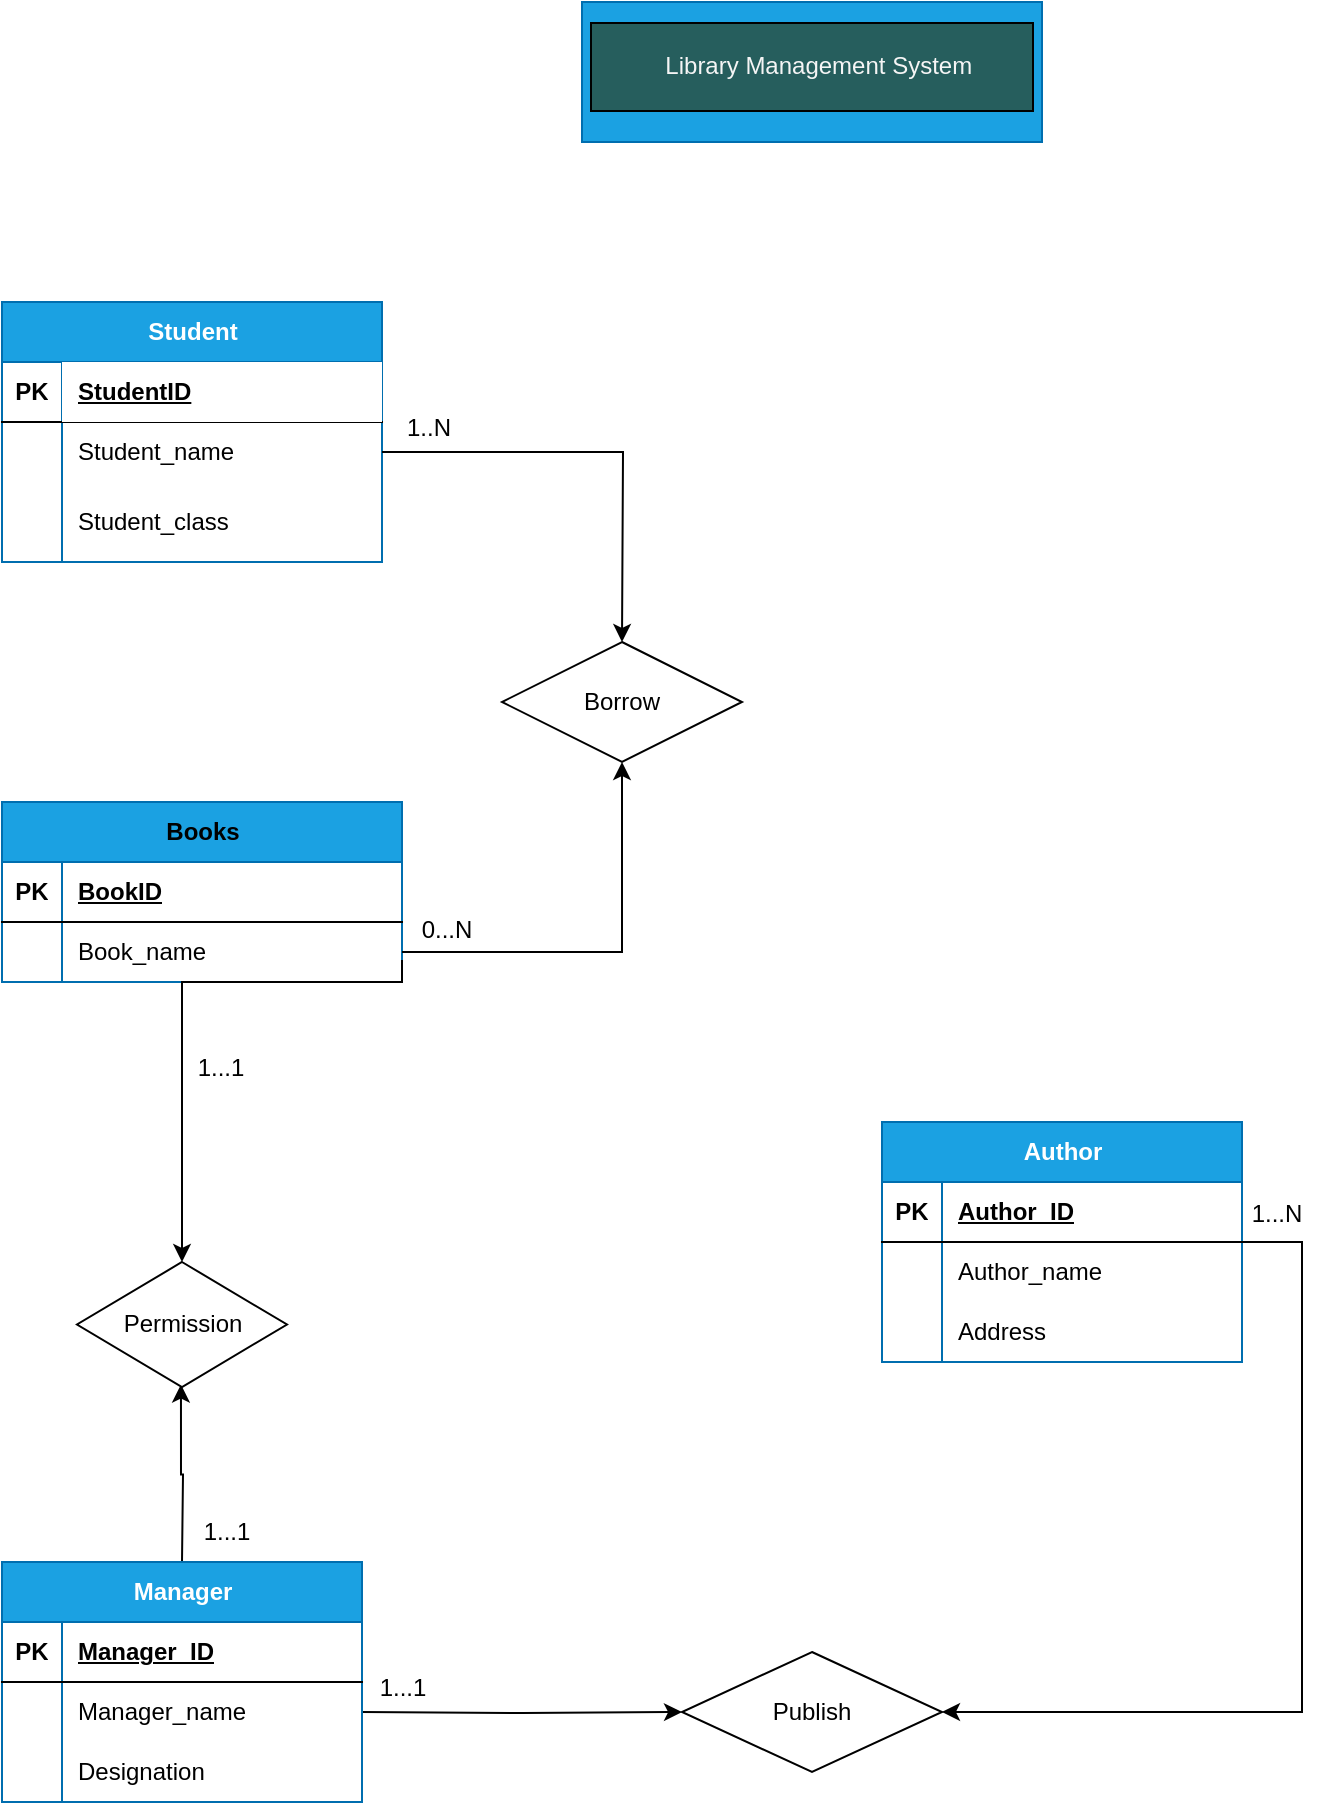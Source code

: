<mxfile version="22.0.3" type="device">
  <diagram id="9AHJISigerb-GyQNihoE" name="Page-1">
    <mxGraphModel dx="621" dy="761" grid="1" gridSize="10" guides="1" tooltips="1" connect="1" arrows="1" fold="1" page="1" pageScale="1" pageWidth="850" pageHeight="1100" math="0" shadow="0">
      <root>
        <mxCell id="0" />
        <mxCell id="1" parent="0" />
        <mxCell id="dae51EneiEXJaFtopKqm-3" value="&#xa;           Library Management System         &#xa; " style="text;whiteSpace=wrap;spacing=4;spacingTop=1;fillColor=#1ba1e2;fontColor=#F5F5F5;strokeColor=#006EAF;labelBorderColor=default;labelBackgroundColor=#265e5d;spacingBottom=-1;" parent="1" vertex="1">
          <mxGeometry x="320" y="20" width="230" height="70" as="geometry" />
        </mxCell>
        <mxCell id="dae51EneiEXJaFtopKqm-4" value="Student" style="shape=table;startSize=30;container=1;collapsible=1;childLayout=tableLayout;fixedRows=1;rowLines=0;fontStyle=1;align=center;resizeLast=1;html=1;fillColor=#1ba1e2;fontColor=#ffffff;strokeColor=#006EAF;" parent="1" vertex="1">
          <mxGeometry x="30" y="170" width="190" height="130" as="geometry" />
        </mxCell>
        <mxCell id="dae51EneiEXJaFtopKqm-5" value="" style="shape=tableRow;horizontal=0;startSize=0;swimlaneHead=0;swimlaneBody=0;fillColor=none;collapsible=0;dropTarget=0;points=[[0,0.5],[1,0.5]];portConstraint=eastwest;top=0;left=0;right=0;bottom=1;" parent="dae51EneiEXJaFtopKqm-4" vertex="1">
          <mxGeometry y="30" width="190" height="30" as="geometry" />
        </mxCell>
        <mxCell id="dae51EneiEXJaFtopKqm-6" value="PK" style="shape=partialRectangle;connectable=0;fillColor=none;top=0;left=0;bottom=0;right=0;fontStyle=1;overflow=hidden;whiteSpace=wrap;html=1;" parent="dae51EneiEXJaFtopKqm-5" vertex="1">
          <mxGeometry width="30" height="30" as="geometry">
            <mxRectangle width="30" height="30" as="alternateBounds" />
          </mxGeometry>
        </mxCell>
        <mxCell id="dae51EneiEXJaFtopKqm-7" value="StudentID" style="shape=partialRectangle;connectable=0;top=0;left=0;bottom=0;right=0;align=left;spacingLeft=6;fontStyle=5;overflow=hidden;whiteSpace=wrap;html=1;" parent="dae51EneiEXJaFtopKqm-5" vertex="1">
          <mxGeometry x="30" width="160" height="30" as="geometry">
            <mxRectangle width="160" height="30" as="alternateBounds" />
          </mxGeometry>
        </mxCell>
        <mxCell id="dae51EneiEXJaFtopKqm-8" value="" style="shape=tableRow;horizontal=0;startSize=0;swimlaneHead=0;swimlaneBody=0;fillColor=none;collapsible=0;dropTarget=0;points=[[0,0.5],[1,0.5]];portConstraint=eastwest;top=0;left=0;right=0;bottom=0;" parent="dae51EneiEXJaFtopKqm-4" vertex="1">
          <mxGeometry y="60" width="190" height="30" as="geometry" />
        </mxCell>
        <mxCell id="dae51EneiEXJaFtopKqm-9" value="" style="shape=partialRectangle;connectable=0;fillColor=none;top=0;left=0;bottom=0;right=0;editable=1;overflow=hidden;whiteSpace=wrap;html=1;" parent="dae51EneiEXJaFtopKqm-8" vertex="1">
          <mxGeometry width="30" height="30" as="geometry">
            <mxRectangle width="30" height="30" as="alternateBounds" />
          </mxGeometry>
        </mxCell>
        <mxCell id="dae51EneiEXJaFtopKqm-10" value="Student_name" style="shape=partialRectangle;connectable=0;fillColor=none;top=0;left=0;bottom=0;right=0;align=left;spacingLeft=6;overflow=hidden;whiteSpace=wrap;html=1;" parent="dae51EneiEXJaFtopKqm-8" vertex="1">
          <mxGeometry x="30" width="160" height="30" as="geometry">
            <mxRectangle width="160" height="30" as="alternateBounds" />
          </mxGeometry>
        </mxCell>
        <mxCell id="dae51EneiEXJaFtopKqm-11" value="" style="shape=tableRow;horizontal=0;startSize=0;swimlaneHead=0;swimlaneBody=0;fillColor=none;collapsible=0;dropTarget=0;points=[[0,0.5],[1,0.5]];portConstraint=eastwest;top=0;left=0;right=0;bottom=0;" parent="dae51EneiEXJaFtopKqm-4" vertex="1">
          <mxGeometry y="90" width="190" height="40" as="geometry" />
        </mxCell>
        <mxCell id="dae51EneiEXJaFtopKqm-12" value="" style="shape=partialRectangle;connectable=0;fillColor=none;top=0;left=0;bottom=0;right=0;editable=1;overflow=hidden;whiteSpace=wrap;html=1;" parent="dae51EneiEXJaFtopKqm-11" vertex="1">
          <mxGeometry width="30" height="40" as="geometry">
            <mxRectangle width="30" height="40" as="alternateBounds" />
          </mxGeometry>
        </mxCell>
        <mxCell id="dae51EneiEXJaFtopKqm-13" value="Student_class" style="shape=partialRectangle;connectable=0;fillColor=none;top=0;left=0;bottom=0;right=0;align=left;spacingLeft=6;overflow=hidden;whiteSpace=wrap;html=1;" parent="dae51EneiEXJaFtopKqm-11" vertex="1">
          <mxGeometry x="30" width="160" height="40" as="geometry">
            <mxRectangle width="160" height="40" as="alternateBounds" />
          </mxGeometry>
        </mxCell>
        <mxCell id="dae51EneiEXJaFtopKqm-17" value="Books" style="shape=table;startSize=30;container=1;collapsible=1;childLayout=tableLayout;fixedRows=1;rowLines=0;fontStyle=1;align=center;resizeLast=1;html=1;fillColor=#1ba1e2;strokeColor=#006EAF;" parent="1" vertex="1">
          <mxGeometry x="30" y="420" width="200" height="90" as="geometry" />
        </mxCell>
        <mxCell id="dae51EneiEXJaFtopKqm-18" value="" style="shape=tableRow;horizontal=0;startSize=0;swimlaneHead=0;swimlaneBody=0;fillColor=none;collapsible=0;dropTarget=0;points=[[0,0.5],[1,0.5]];portConstraint=eastwest;top=0;left=0;right=0;bottom=1;" parent="dae51EneiEXJaFtopKqm-17" vertex="1">
          <mxGeometry y="30" width="200" height="30" as="geometry" />
        </mxCell>
        <mxCell id="dae51EneiEXJaFtopKqm-19" value="PK" style="shape=partialRectangle;connectable=0;fillColor=none;top=0;left=0;bottom=0;right=0;fontStyle=1;overflow=hidden;whiteSpace=wrap;html=1;" parent="dae51EneiEXJaFtopKqm-18" vertex="1">
          <mxGeometry width="30" height="30" as="geometry">
            <mxRectangle width="30" height="30" as="alternateBounds" />
          </mxGeometry>
        </mxCell>
        <mxCell id="dae51EneiEXJaFtopKqm-20" value="BookID" style="shape=partialRectangle;connectable=0;fillColor=none;top=0;left=0;bottom=0;right=0;align=left;spacingLeft=6;fontStyle=5;overflow=hidden;whiteSpace=wrap;html=1;" parent="dae51EneiEXJaFtopKqm-18" vertex="1">
          <mxGeometry x="30" width="170" height="30" as="geometry">
            <mxRectangle width="170" height="30" as="alternateBounds" />
          </mxGeometry>
        </mxCell>
        <mxCell id="dae51EneiEXJaFtopKqm-21" value="" style="shape=tableRow;horizontal=0;startSize=0;swimlaneHead=0;swimlaneBody=0;fillColor=none;collapsible=0;dropTarget=0;points=[[0,0.5],[1,0.5]];portConstraint=eastwest;top=0;left=0;right=0;bottom=0;" parent="dae51EneiEXJaFtopKqm-17" vertex="1">
          <mxGeometry y="60" width="200" height="30" as="geometry" />
        </mxCell>
        <mxCell id="dae51EneiEXJaFtopKqm-22" value="" style="shape=partialRectangle;connectable=0;fillColor=none;top=0;left=0;bottom=0;right=0;editable=1;overflow=hidden;whiteSpace=wrap;html=1;" parent="dae51EneiEXJaFtopKqm-21" vertex="1">
          <mxGeometry width="30" height="30" as="geometry">
            <mxRectangle width="30" height="30" as="alternateBounds" />
          </mxGeometry>
        </mxCell>
        <mxCell id="dae51EneiEXJaFtopKqm-23" value="Book_name" style="shape=partialRectangle;connectable=0;fillColor=none;top=0;left=0;bottom=0;right=0;align=left;spacingLeft=6;overflow=hidden;whiteSpace=wrap;html=1;" parent="dae51EneiEXJaFtopKqm-21" vertex="1">
          <mxGeometry x="30" width="170" height="30" as="geometry">
            <mxRectangle width="170" height="30" as="alternateBounds" />
          </mxGeometry>
        </mxCell>
        <mxCell id="dae51EneiEXJaFtopKqm-129" style="edgeStyle=orthogonalEdgeStyle;rounded=0;orthogonalLoop=1;jettySize=auto;html=1;entryX=0.495;entryY=0.98;entryDx=0;entryDy=0;entryPerimeter=0;" parent="1" target="dae51EneiEXJaFtopKqm-130" edge="1">
          <mxGeometry relative="1" as="geometry">
            <mxPoint x="120" y="630" as="targetPoint" />
            <mxPoint x="120" y="800.0" as="sourcePoint" />
          </mxGeometry>
        </mxCell>
        <mxCell id="dae51EneiEXJaFtopKqm-118" style="edgeStyle=orthogonalEdgeStyle;rounded=0;orthogonalLoop=1;jettySize=auto;html=1;exitX=1;exitY=0.5;exitDx=0;exitDy=0;" parent="1" source="dae51EneiEXJaFtopKqm-8" edge="1">
          <mxGeometry relative="1" as="geometry">
            <mxPoint x="340" y="340" as="targetPoint" />
          </mxGeometry>
        </mxCell>
        <mxCell id="dae51EneiEXJaFtopKqm-120" value="Borrow" style="shape=rhombus;perimeter=rhombusPerimeter;whiteSpace=wrap;html=1;align=center;" parent="1" vertex="1">
          <mxGeometry x="280" y="340" width="120" height="60" as="geometry" />
        </mxCell>
        <mxCell id="dae51EneiEXJaFtopKqm-121" style="edgeStyle=orthogonalEdgeStyle;rounded=0;orthogonalLoop=1;jettySize=auto;html=1;exitX=1;exitY=0.5;exitDx=0;exitDy=0;entryX=0.5;entryY=1;entryDx=0;entryDy=0;" parent="1" source="dae51EneiEXJaFtopKqm-21" target="dae51EneiEXJaFtopKqm-120" edge="1">
          <mxGeometry relative="1" as="geometry">
            <mxPoint x="340" y="410" as="targetPoint" />
          </mxGeometry>
        </mxCell>
        <mxCell id="dae51EneiEXJaFtopKqm-122" style="edgeStyle=orthogonalEdgeStyle;rounded=0;orthogonalLoop=1;jettySize=auto;html=1;exitX=1;exitY=0.5;exitDx=0;exitDy=0;entryX=1;entryY=0.5;entryDx=0;entryDy=0;" parent="1" source="dae51EneiEXJaFtopKqm-126" target="dae51EneiEXJaFtopKqm-126" edge="1">
          <mxGeometry relative="1" as="geometry">
            <mxPoint x="400" y="755.4" as="targetPoint" />
            <mxPoint x="213.88" y="754.5" as="sourcePoint" />
            <Array as="points" />
          </mxGeometry>
        </mxCell>
        <mxCell id="dae51EneiEXJaFtopKqm-125" style="edgeStyle=orthogonalEdgeStyle;rounded=0;orthogonalLoop=1;jettySize=auto;html=1;entryX=1;entryY=0.5;entryDx=0;entryDy=0;" parent="1" target="dae51EneiEXJaFtopKqm-126" edge="1">
          <mxGeometry relative="1" as="geometry">
            <mxPoint x="500" y="755" as="targetPoint" />
            <mxPoint x="650" y="640" as="sourcePoint" />
            <Array as="points">
              <mxPoint x="680" y="640" />
              <mxPoint x="680" y="875" />
            </Array>
          </mxGeometry>
        </mxCell>
        <mxCell id="dae51EneiEXJaFtopKqm-128" value="" style="edgeStyle=orthogonalEdgeStyle;rounded=0;orthogonalLoop=1;jettySize=auto;html=1;exitX=1;exitY=0.5;exitDx=0;exitDy=0;entryX=0;entryY=0.5;entryDx=0;entryDy=0;" parent="1" target="dae51EneiEXJaFtopKqm-126" edge="1">
          <mxGeometry relative="1" as="geometry">
            <mxPoint x="407.12" y="754.83" as="targetPoint" />
            <mxPoint x="210" y="875.0" as="sourcePoint" />
            <Array as="points" />
          </mxGeometry>
        </mxCell>
        <mxCell id="dae51EneiEXJaFtopKqm-126" value="Publish" style="shape=rhombus;perimeter=rhombusPerimeter;whiteSpace=wrap;html=1;align=center;" parent="1" vertex="1">
          <mxGeometry x="370" y="845" width="130" height="60" as="geometry" />
        </mxCell>
        <mxCell id="dae51EneiEXJaFtopKqm-130" value="Permission" style="shape=rhombus;perimeter=rhombusPerimeter;whiteSpace=wrap;html=1;align=center;" parent="1" vertex="1">
          <mxGeometry x="67.5" y="650" width="105" height="62.5" as="geometry" />
        </mxCell>
        <mxCell id="dae51EneiEXJaFtopKqm-131" style="edgeStyle=orthogonalEdgeStyle;rounded=0;orthogonalLoop=1;jettySize=auto;html=1;" parent="1" target="dae51EneiEXJaFtopKqm-130" edge="1" source="dae51EneiEXJaFtopKqm-176">
          <mxGeometry relative="1" as="geometry">
            <mxPoint x="229.99" y="525" as="sourcePoint" />
            <mxPoint x="119.99" y="578.75" as="targetPoint" />
            <Array as="points">
              <mxPoint x="230" y="510" />
              <mxPoint x="120" y="510" />
            </Array>
          </mxGeometry>
        </mxCell>
        <mxCell id="dae51EneiEXJaFtopKqm-135" value="Author" style="shape=table;startSize=30;container=1;collapsible=1;childLayout=tableLayout;fixedRows=1;rowLines=0;fontStyle=1;align=center;resizeLast=1;html=1;fillColor=#1ba1e2;fontColor=#ffffff;strokeColor=#006EAF;" parent="1" vertex="1">
          <mxGeometry x="470" y="580" width="180" height="120" as="geometry" />
        </mxCell>
        <mxCell id="dae51EneiEXJaFtopKqm-136" value="" style="shape=tableRow;horizontal=0;startSize=0;swimlaneHead=0;swimlaneBody=0;fillColor=none;collapsible=0;dropTarget=0;points=[[0,0.5],[1,0.5]];portConstraint=eastwest;top=0;left=0;right=0;bottom=1;" parent="dae51EneiEXJaFtopKqm-135" vertex="1">
          <mxGeometry y="30" width="180" height="30" as="geometry" />
        </mxCell>
        <mxCell id="dae51EneiEXJaFtopKqm-137" value="PK" style="shape=partialRectangle;connectable=0;fillColor=none;top=0;left=0;bottom=0;right=0;fontStyle=1;overflow=hidden;whiteSpace=wrap;html=1;" parent="dae51EneiEXJaFtopKqm-136" vertex="1">
          <mxGeometry width="30" height="30" as="geometry">
            <mxRectangle width="30" height="30" as="alternateBounds" />
          </mxGeometry>
        </mxCell>
        <mxCell id="dae51EneiEXJaFtopKqm-138" value="Author_ID" style="shape=partialRectangle;connectable=0;fillColor=none;top=0;left=0;bottom=0;right=0;align=left;spacingLeft=6;fontStyle=5;overflow=hidden;whiteSpace=wrap;html=1;" parent="dae51EneiEXJaFtopKqm-136" vertex="1">
          <mxGeometry x="30" width="150" height="30" as="geometry">
            <mxRectangle width="150" height="30" as="alternateBounds" />
          </mxGeometry>
        </mxCell>
        <mxCell id="dae51EneiEXJaFtopKqm-139" value="" style="shape=tableRow;horizontal=0;startSize=0;swimlaneHead=0;swimlaneBody=0;fillColor=none;collapsible=0;dropTarget=0;points=[[0,0.5],[1,0.5]];portConstraint=eastwest;top=0;left=0;right=0;bottom=0;" parent="dae51EneiEXJaFtopKqm-135" vertex="1">
          <mxGeometry y="60" width="180" height="30" as="geometry" />
        </mxCell>
        <mxCell id="dae51EneiEXJaFtopKqm-140" value="" style="shape=partialRectangle;connectable=0;fillColor=none;top=0;left=0;bottom=0;right=0;editable=1;overflow=hidden;whiteSpace=wrap;html=1;" parent="dae51EneiEXJaFtopKqm-139" vertex="1">
          <mxGeometry width="30" height="30" as="geometry">
            <mxRectangle width="30" height="30" as="alternateBounds" />
          </mxGeometry>
        </mxCell>
        <mxCell id="dae51EneiEXJaFtopKqm-141" value="Author_name" style="shape=partialRectangle;connectable=0;fillColor=none;top=0;left=0;bottom=0;right=0;align=left;spacingLeft=6;overflow=hidden;whiteSpace=wrap;html=1;" parent="dae51EneiEXJaFtopKqm-139" vertex="1">
          <mxGeometry x="30" width="150" height="30" as="geometry">
            <mxRectangle width="150" height="30" as="alternateBounds" />
          </mxGeometry>
        </mxCell>
        <mxCell id="dae51EneiEXJaFtopKqm-142" value="" style="shape=tableRow;horizontal=0;startSize=0;swimlaneHead=0;swimlaneBody=0;fillColor=none;collapsible=0;dropTarget=0;points=[[0,0.5],[1,0.5]];portConstraint=eastwest;top=0;left=0;right=0;bottom=0;" parent="dae51EneiEXJaFtopKqm-135" vertex="1">
          <mxGeometry y="90" width="180" height="30" as="geometry" />
        </mxCell>
        <mxCell id="dae51EneiEXJaFtopKqm-143" value="" style="shape=partialRectangle;connectable=0;fillColor=none;top=0;left=0;bottom=0;right=0;editable=1;overflow=hidden;whiteSpace=wrap;html=1;" parent="dae51EneiEXJaFtopKqm-142" vertex="1">
          <mxGeometry width="30" height="30" as="geometry">
            <mxRectangle width="30" height="30" as="alternateBounds" />
          </mxGeometry>
        </mxCell>
        <mxCell id="dae51EneiEXJaFtopKqm-144" value="Address" style="shape=partialRectangle;connectable=0;fillColor=none;top=0;left=0;bottom=0;right=0;align=left;spacingLeft=6;overflow=hidden;whiteSpace=wrap;html=1;" parent="dae51EneiEXJaFtopKqm-142" vertex="1">
          <mxGeometry x="30" width="150" height="30" as="geometry">
            <mxRectangle width="150" height="30" as="alternateBounds" />
          </mxGeometry>
        </mxCell>
        <mxCell id="dae51EneiEXJaFtopKqm-165" value="Manager" style="shape=table;startSize=30;container=1;collapsible=1;childLayout=tableLayout;fixedRows=1;rowLines=0;fontStyle=1;align=center;resizeLast=1;html=1;fillColor=#1ba1e2;fontColor=#ffffff;strokeColor=#006EAF;" parent="1" vertex="1">
          <mxGeometry x="30" y="800" width="180" height="120" as="geometry" />
        </mxCell>
        <mxCell id="dae51EneiEXJaFtopKqm-166" value="" style="shape=tableRow;horizontal=0;startSize=0;swimlaneHead=0;swimlaneBody=0;fillColor=none;collapsible=0;dropTarget=0;points=[[0,0.5],[1,0.5]];portConstraint=eastwest;top=0;left=0;right=0;bottom=1;" parent="dae51EneiEXJaFtopKqm-165" vertex="1">
          <mxGeometry y="30" width="180" height="30" as="geometry" />
        </mxCell>
        <mxCell id="dae51EneiEXJaFtopKqm-167" value="PK" style="shape=partialRectangle;connectable=0;fillColor=none;top=0;left=0;bottom=0;right=0;fontStyle=1;overflow=hidden;whiteSpace=wrap;html=1;" parent="dae51EneiEXJaFtopKqm-166" vertex="1">
          <mxGeometry width="30" height="30" as="geometry">
            <mxRectangle width="30" height="30" as="alternateBounds" />
          </mxGeometry>
        </mxCell>
        <mxCell id="dae51EneiEXJaFtopKqm-168" value="Manager_ID" style="shape=partialRectangle;connectable=0;fillColor=none;top=0;left=0;bottom=0;right=0;align=left;spacingLeft=6;fontStyle=5;overflow=hidden;whiteSpace=wrap;html=1;" parent="dae51EneiEXJaFtopKqm-166" vertex="1">
          <mxGeometry x="30" width="150" height="30" as="geometry">
            <mxRectangle width="150" height="30" as="alternateBounds" />
          </mxGeometry>
        </mxCell>
        <mxCell id="dae51EneiEXJaFtopKqm-169" value="" style="shape=tableRow;horizontal=0;startSize=0;swimlaneHead=0;swimlaneBody=0;fillColor=none;collapsible=0;dropTarget=0;points=[[0,0.5],[1,0.5]];portConstraint=eastwest;top=0;left=0;right=0;bottom=0;" parent="dae51EneiEXJaFtopKqm-165" vertex="1">
          <mxGeometry y="60" width="180" height="30" as="geometry" />
        </mxCell>
        <mxCell id="dae51EneiEXJaFtopKqm-170" value="" style="shape=partialRectangle;connectable=0;fillColor=none;top=0;left=0;bottom=0;right=0;editable=1;overflow=hidden;whiteSpace=wrap;html=1;" parent="dae51EneiEXJaFtopKqm-169" vertex="1">
          <mxGeometry width="30" height="30" as="geometry">
            <mxRectangle width="30" height="30" as="alternateBounds" />
          </mxGeometry>
        </mxCell>
        <mxCell id="dae51EneiEXJaFtopKqm-171" value="Manager_name" style="shape=partialRectangle;connectable=0;fillColor=none;top=0;left=0;bottom=0;right=0;align=left;spacingLeft=6;overflow=hidden;whiteSpace=wrap;html=1;" parent="dae51EneiEXJaFtopKqm-169" vertex="1">
          <mxGeometry x="30" width="150" height="30" as="geometry">
            <mxRectangle width="150" height="30" as="alternateBounds" />
          </mxGeometry>
        </mxCell>
        <mxCell id="dae51EneiEXJaFtopKqm-172" value="" style="shape=tableRow;horizontal=0;startSize=0;swimlaneHead=0;swimlaneBody=0;fillColor=none;collapsible=0;dropTarget=0;points=[[0,0.5],[1,0.5]];portConstraint=eastwest;top=0;left=0;right=0;bottom=0;" parent="dae51EneiEXJaFtopKqm-165" vertex="1">
          <mxGeometry y="90" width="180" height="30" as="geometry" />
        </mxCell>
        <mxCell id="dae51EneiEXJaFtopKqm-173" value="" style="shape=partialRectangle;connectable=0;fillColor=none;top=0;left=0;bottom=0;right=0;editable=1;overflow=hidden;whiteSpace=wrap;html=1;" parent="dae51EneiEXJaFtopKqm-172" vertex="1">
          <mxGeometry width="30" height="30" as="geometry">
            <mxRectangle width="30" height="30" as="alternateBounds" />
          </mxGeometry>
        </mxCell>
        <mxCell id="dae51EneiEXJaFtopKqm-174" value="Designation" style="shape=partialRectangle;connectable=0;fillColor=none;top=0;left=0;bottom=0;right=0;align=left;spacingLeft=6;overflow=hidden;whiteSpace=wrap;html=1;" parent="dae51EneiEXJaFtopKqm-172" vertex="1">
          <mxGeometry x="30" width="150" height="30" as="geometry">
            <mxRectangle width="150" height="30" as="alternateBounds" />
          </mxGeometry>
        </mxCell>
        <mxCell id="dae51EneiEXJaFtopKqm-175" value="1..N" style="text;html=1;align=center;verticalAlign=middle;resizable=0;points=[];autosize=1;strokeColor=none;fillColor=none;" parent="1" vertex="1">
          <mxGeometry x="218" y="218" width="50" height="30" as="geometry" />
        </mxCell>
        <mxCell id="dae51EneiEXJaFtopKqm-176" value="0...N" style="text;html=1;align=center;verticalAlign=middle;resizable=0;points=[];autosize=1;strokeColor=none;fillColor=none;" parent="1" vertex="1">
          <mxGeometry x="227" y="469" width="50" height="30" as="geometry" />
        </mxCell>
        <mxCell id="dae51EneiEXJaFtopKqm-177" value="1...1" style="text;html=1;align=center;verticalAlign=middle;resizable=0;points=[];autosize=1;strokeColor=none;fillColor=none;" parent="1" vertex="1">
          <mxGeometry x="114" y="538" width="50" height="30" as="geometry" />
        </mxCell>
        <mxCell id="dae51EneiEXJaFtopKqm-178" value="1...1" style="text;html=1;align=center;verticalAlign=middle;resizable=0;points=[];autosize=1;strokeColor=none;fillColor=none;" parent="1" vertex="1">
          <mxGeometry x="117" y="770" width="50" height="30" as="geometry" />
        </mxCell>
        <mxCell id="dae51EneiEXJaFtopKqm-179" value="1...1" style="text;html=1;align=center;verticalAlign=middle;resizable=0;points=[];autosize=1;strokeColor=none;fillColor=none;" parent="1" vertex="1">
          <mxGeometry x="205" y="848" width="50" height="30" as="geometry" />
        </mxCell>
        <mxCell id="dae51EneiEXJaFtopKqm-180" value="1...N" style="text;html=1;align=center;verticalAlign=middle;resizable=0;points=[];autosize=1;strokeColor=none;fillColor=none;" parent="1" vertex="1">
          <mxGeometry x="642" y="611" width="50" height="30" as="geometry" />
        </mxCell>
      </root>
    </mxGraphModel>
  </diagram>
</mxfile>
